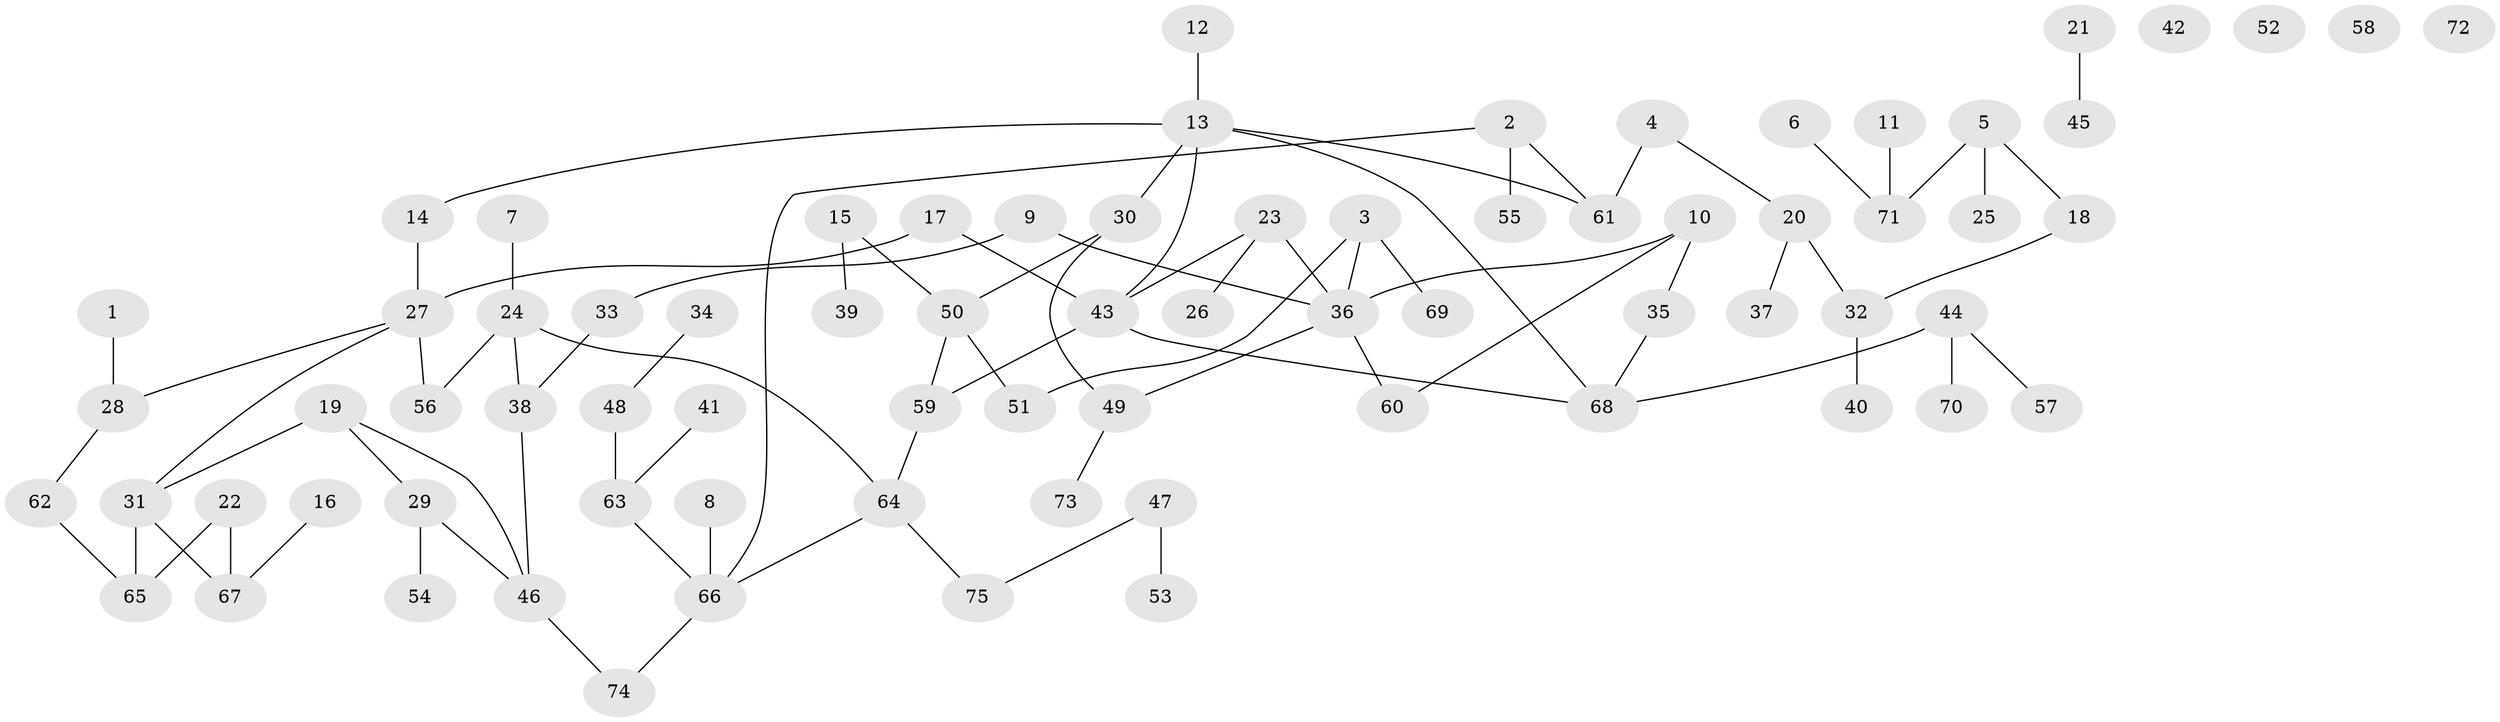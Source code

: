 // Generated by graph-tools (version 1.1) at 2025/13/03/09/25 04:13:04]
// undirected, 75 vertices, 84 edges
graph export_dot {
graph [start="1"]
  node [color=gray90,style=filled];
  1;
  2;
  3;
  4;
  5;
  6;
  7;
  8;
  9;
  10;
  11;
  12;
  13;
  14;
  15;
  16;
  17;
  18;
  19;
  20;
  21;
  22;
  23;
  24;
  25;
  26;
  27;
  28;
  29;
  30;
  31;
  32;
  33;
  34;
  35;
  36;
  37;
  38;
  39;
  40;
  41;
  42;
  43;
  44;
  45;
  46;
  47;
  48;
  49;
  50;
  51;
  52;
  53;
  54;
  55;
  56;
  57;
  58;
  59;
  60;
  61;
  62;
  63;
  64;
  65;
  66;
  67;
  68;
  69;
  70;
  71;
  72;
  73;
  74;
  75;
  1 -- 28;
  2 -- 55;
  2 -- 61;
  2 -- 66;
  3 -- 36;
  3 -- 51;
  3 -- 69;
  4 -- 20;
  4 -- 61;
  5 -- 18;
  5 -- 25;
  5 -- 71;
  6 -- 71;
  7 -- 24;
  8 -- 66;
  9 -- 33;
  9 -- 36;
  10 -- 35;
  10 -- 36;
  10 -- 60;
  11 -- 71;
  12 -- 13;
  13 -- 14;
  13 -- 30;
  13 -- 43;
  13 -- 61;
  13 -- 68;
  14 -- 27;
  15 -- 39;
  15 -- 50;
  16 -- 67;
  17 -- 27;
  17 -- 43;
  18 -- 32;
  19 -- 29;
  19 -- 31;
  19 -- 46;
  20 -- 32;
  20 -- 37;
  21 -- 45;
  22 -- 65;
  22 -- 67;
  23 -- 26;
  23 -- 36;
  23 -- 43;
  24 -- 38;
  24 -- 56;
  24 -- 64;
  27 -- 28;
  27 -- 31;
  27 -- 56;
  28 -- 62;
  29 -- 46;
  29 -- 54;
  30 -- 49;
  30 -- 50;
  31 -- 65;
  31 -- 67;
  32 -- 40;
  33 -- 38;
  34 -- 48;
  35 -- 68;
  36 -- 49;
  36 -- 60;
  38 -- 46;
  41 -- 63;
  43 -- 59;
  43 -- 68;
  44 -- 57;
  44 -- 68;
  44 -- 70;
  46 -- 74;
  47 -- 53;
  47 -- 75;
  48 -- 63;
  49 -- 73;
  50 -- 51;
  50 -- 59;
  59 -- 64;
  62 -- 65;
  63 -- 66;
  64 -- 66;
  64 -- 75;
  66 -- 74;
}
